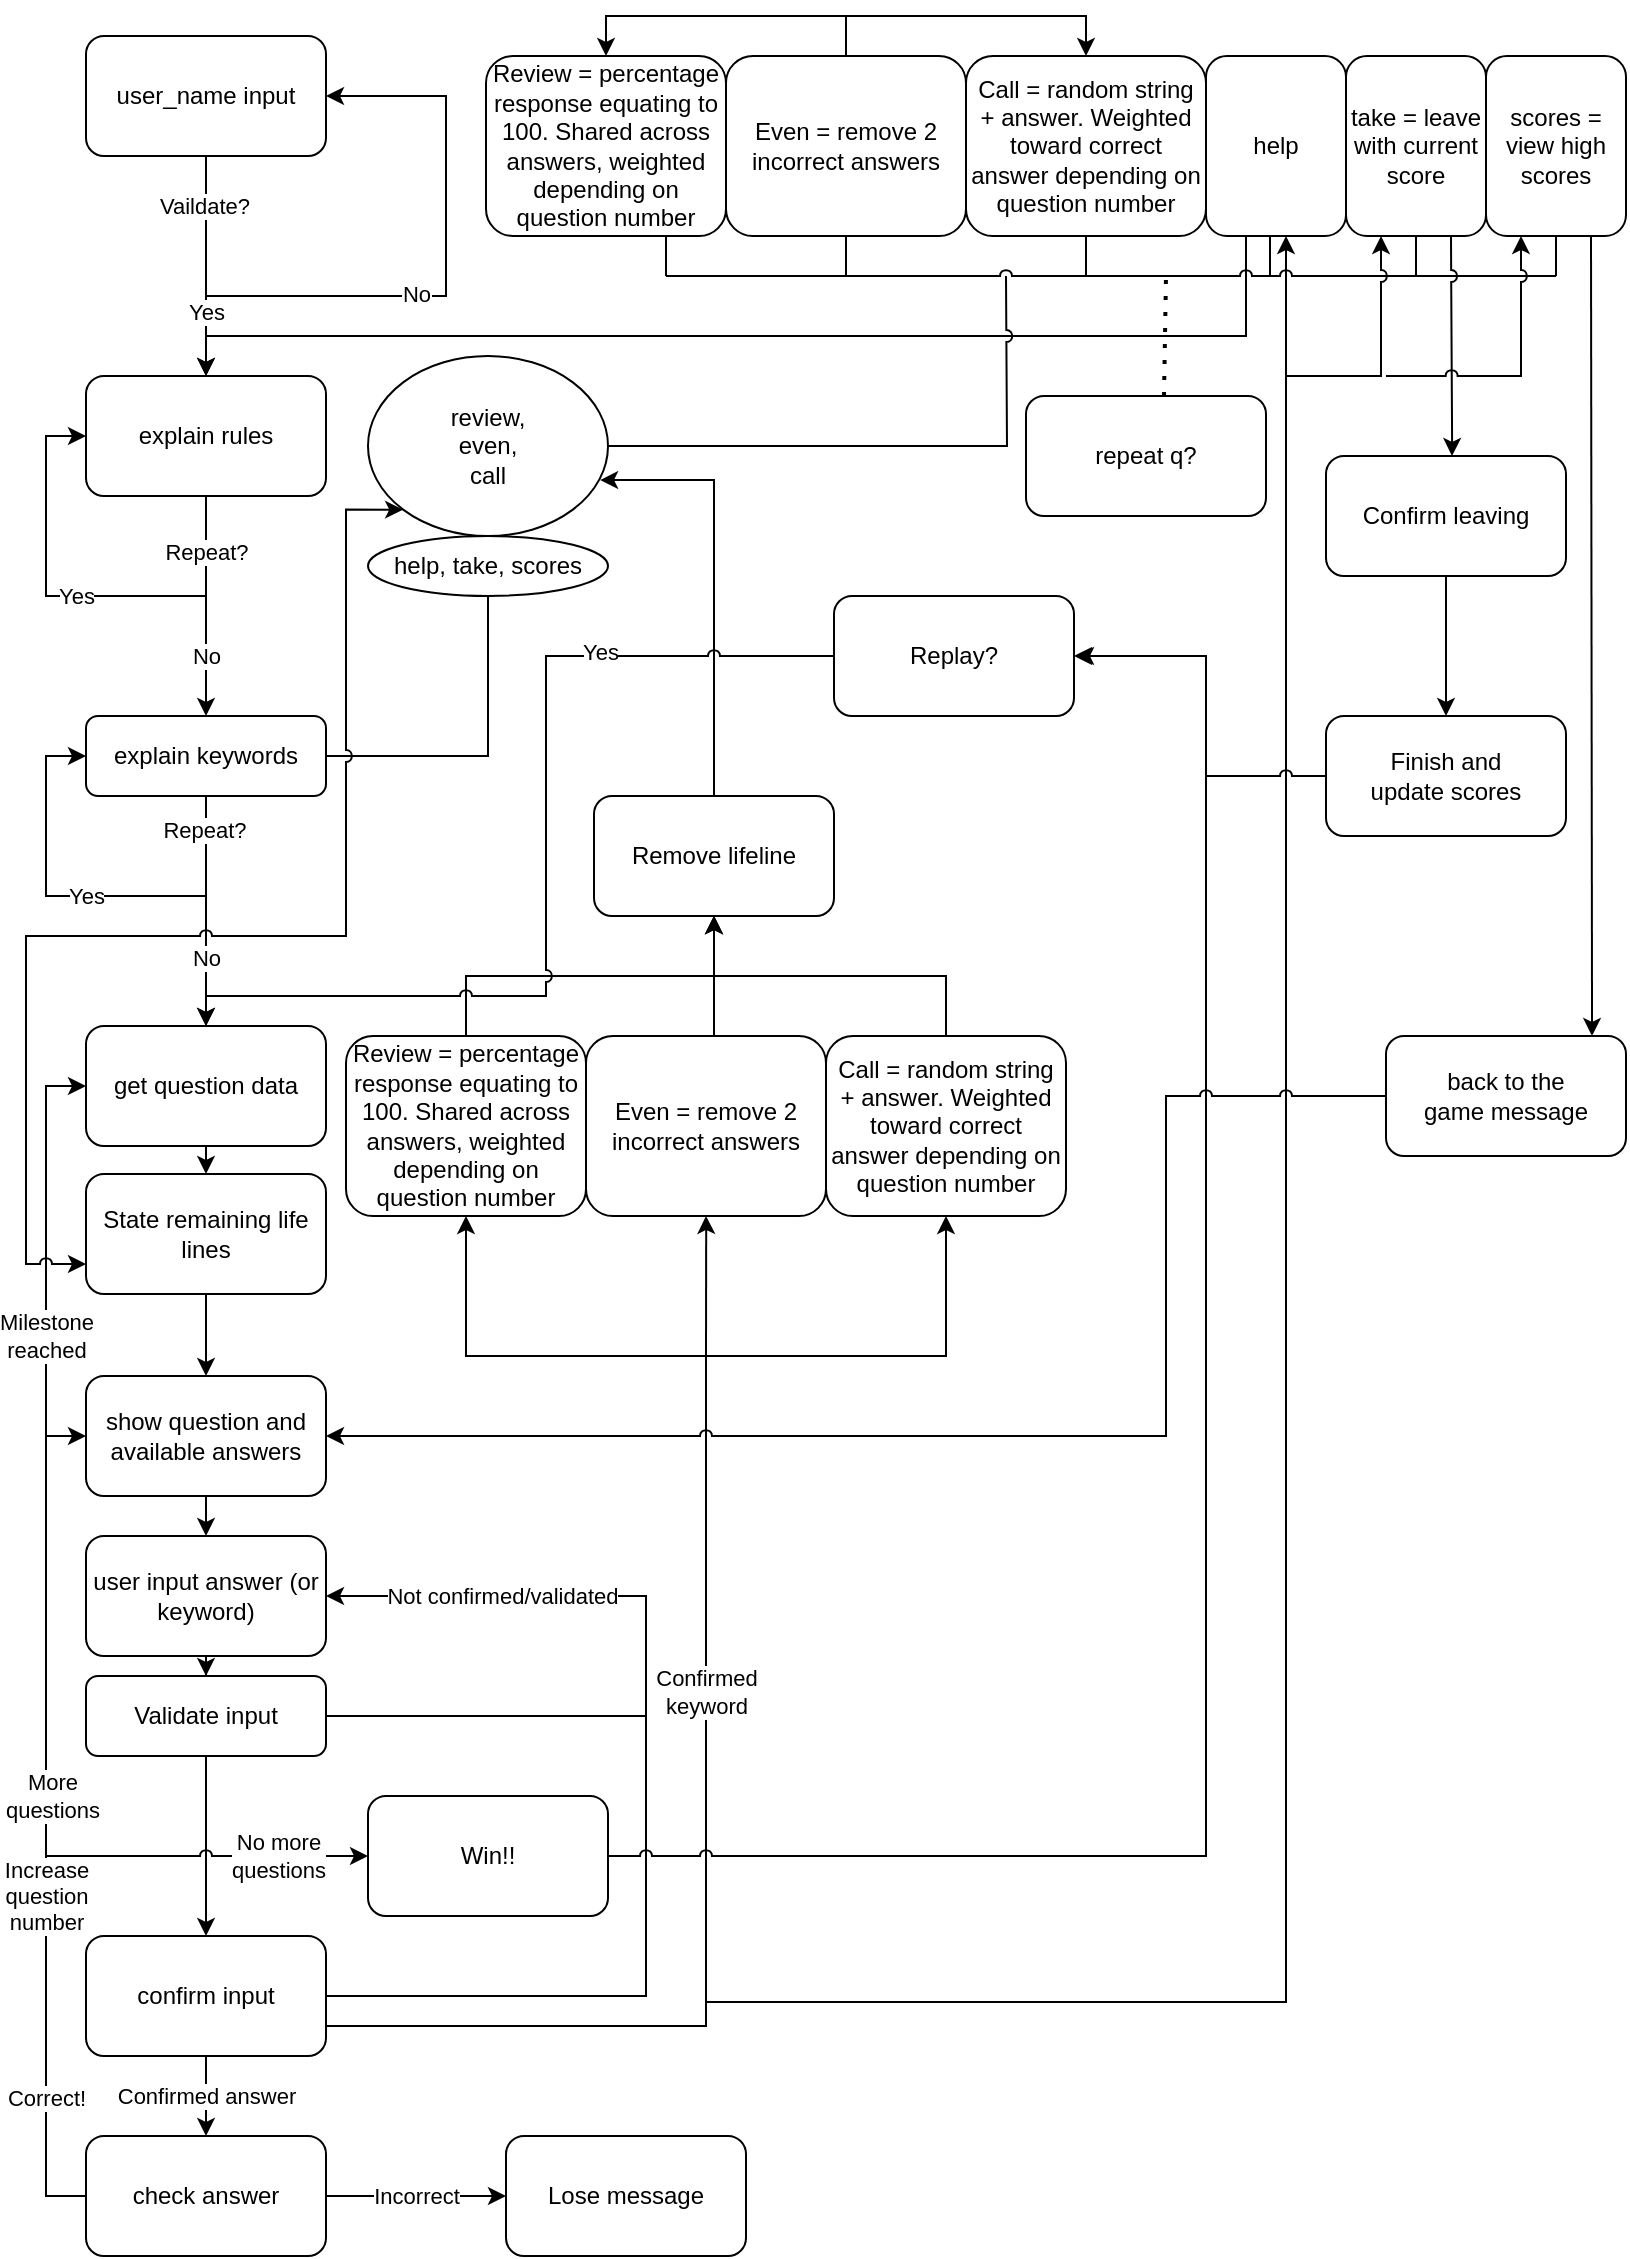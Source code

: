 <mxfile version="15.5.2" type="device"><diagram id="C5RBs43oDa-KdzZeNtuy" name="Page-1"><mxGraphModel dx="1422" dy="756" grid="1" gridSize="10" guides="1" tooltips="1" connect="1" arrows="1" fold="1" page="1" pageScale="1" pageWidth="827" pageHeight="1169" math="0" shadow="0"><root><mxCell id="WIyWlLk6GJQsqaUBKTNV-0"/><mxCell id="WIyWlLk6GJQsqaUBKTNV-1" parent="WIyWlLk6GJQsqaUBKTNV-0"/><mxCell id="Wlcxke8sLL6Rgn9ze0JQ-57" style="edgeStyle=orthogonalEdgeStyle;rounded=0;jumpStyle=arc;orthogonalLoop=1;jettySize=auto;html=1;entryX=0.5;entryY=0;entryDx=0;entryDy=0;startArrow=none;startFill=0;endArrow=classic;endFill=1;" edge="1" parent="WIyWlLk6GJQsqaUBKTNV-1" source="Wlcxke8sLL6Rgn9ze0JQ-54" target="Wlcxke8sLL6Rgn9ze0JQ-44"><mxGeometry relative="1" as="geometry"/></mxCell><mxCell id="Wlcxke8sLL6Rgn9ze0JQ-2" style="edgeStyle=orthogonalEdgeStyle;rounded=0;orthogonalLoop=1;jettySize=auto;html=1;exitX=0.5;exitY=1;exitDx=0;exitDy=0;entryX=0.5;entryY=0;entryDx=0;entryDy=0;" edge="1" parent="WIyWlLk6GJQsqaUBKTNV-1" source="Wlcxke8sLL6Rgn9ze0JQ-0" target="Wlcxke8sLL6Rgn9ze0JQ-1"><mxGeometry relative="1" as="geometry"><Array as="points"><mxPoint x="104" y="130"/><mxPoint x="104" y="130"/></Array></mxGeometry></mxCell><mxCell id="Wlcxke8sLL6Rgn9ze0JQ-9" value="Yes" style="edgeLabel;html=1;align=center;verticalAlign=middle;resizable=0;points=[];" vertex="1" connectable="0" parent="Wlcxke8sLL6Rgn9ze0JQ-2"><mxGeometry x="0.413" relative="1" as="geometry"><mxPoint as="offset"/></mxGeometry></mxCell><mxCell id="Wlcxke8sLL6Rgn9ze0JQ-0" value="user_name input" style="rounded=1;whiteSpace=wrap;html=1;" vertex="1" parent="WIyWlLk6GJQsqaUBKTNV-1"><mxGeometry x="44" y="20" width="120" height="60" as="geometry"/></mxCell><mxCell id="Wlcxke8sLL6Rgn9ze0JQ-12" value="No" style="edgeStyle=orthogonalEdgeStyle;rounded=0;orthogonalLoop=1;jettySize=auto;html=1;exitX=0.5;exitY=1;exitDx=0;exitDy=0;" edge="1" parent="WIyWlLk6GJQsqaUBKTNV-1" source="Wlcxke8sLL6Rgn9ze0JQ-1" target="Wlcxke8sLL6Rgn9ze0JQ-3"><mxGeometry x="0.455" relative="1" as="geometry"><Array as="points"><mxPoint x="104" y="290"/><mxPoint x="104" y="290"/></Array><mxPoint as="offset"/></mxGeometry></mxCell><mxCell id="Wlcxke8sLL6Rgn9ze0JQ-1" value="explain rules" style="rounded=1;whiteSpace=wrap;html=1;" vertex="1" parent="WIyWlLk6GJQsqaUBKTNV-1"><mxGeometry x="44" y="190" width="120" height="60" as="geometry"/></mxCell><mxCell id="Wlcxke8sLL6Rgn9ze0JQ-38" value="No" style="edgeStyle=orthogonalEdgeStyle;rounded=0;jumpStyle=arc;orthogonalLoop=1;jettySize=auto;html=1;exitX=0.5;exitY=1;exitDx=0;exitDy=0;entryX=0.5;entryY=0;entryDx=0;entryDy=0;startArrow=none;startFill=0;endArrow=classic;endFill=1;" edge="1" parent="WIyWlLk6GJQsqaUBKTNV-1" source="Wlcxke8sLL6Rgn9ze0JQ-3" target="Wlcxke8sLL6Rgn9ze0JQ-27"><mxGeometry x="0.4" relative="1" as="geometry"><Array as="points"/><mxPoint as="offset"/></mxGeometry></mxCell><mxCell id="Wlcxke8sLL6Rgn9ze0JQ-3" value="explain keywords" style="rounded=1;whiteSpace=wrap;html=1;" vertex="1" parent="WIyWlLk6GJQsqaUBKTNV-1"><mxGeometry x="44" y="360" width="120" height="40" as="geometry"/></mxCell><mxCell id="Wlcxke8sLL6Rgn9ze0JQ-5" value="review, &lt;br&gt;even, &lt;br&gt;call" style="ellipse;whiteSpace=wrap;html=1;" vertex="1" parent="WIyWlLk6GJQsqaUBKTNV-1"><mxGeometry x="185" y="180" width="120" height="90" as="geometry"/></mxCell><mxCell id="Wlcxke8sLL6Rgn9ze0JQ-7" style="edgeStyle=orthogonalEdgeStyle;rounded=0;orthogonalLoop=1;jettySize=auto;html=1;exitX=0.5;exitY=1;exitDx=0;exitDy=0;entryX=1;entryY=0.5;entryDx=0;entryDy=0;" edge="1" parent="WIyWlLk6GJQsqaUBKTNV-1" source="Wlcxke8sLL6Rgn9ze0JQ-0" target="Wlcxke8sLL6Rgn9ze0JQ-0"><mxGeometry relative="1" as="geometry"><Array as="points"><mxPoint x="104" y="150"/><mxPoint x="224" y="150"/><mxPoint x="224" y="50"/></Array></mxGeometry></mxCell><mxCell id="Wlcxke8sLL6Rgn9ze0JQ-8" value="No" style="edgeLabel;html=1;align=center;verticalAlign=middle;resizable=0;points=[];" vertex="1" connectable="0" parent="Wlcxke8sLL6Rgn9ze0JQ-7"><mxGeometry y="1" relative="1" as="geometry"><mxPoint as="offset"/></mxGeometry></mxCell><mxCell id="Wlcxke8sLL6Rgn9ze0JQ-10" value="Vaildate?" style="edgeLabel;html=1;align=center;verticalAlign=middle;resizable=0;points=[];" vertex="1" connectable="0" parent="Wlcxke8sLL6Rgn9ze0JQ-7"><mxGeometry x="-0.857" y="-1" relative="1" as="geometry"><mxPoint as="offset"/></mxGeometry></mxCell><mxCell id="Wlcxke8sLL6Rgn9ze0JQ-11" value="Yes" style="edgeStyle=orthogonalEdgeStyle;rounded=0;orthogonalLoop=1;jettySize=auto;html=1;exitX=0.5;exitY=1;exitDx=0;exitDy=0;entryX=0;entryY=0.5;entryDx=0;entryDy=0;" edge="1" parent="WIyWlLk6GJQsqaUBKTNV-1" source="Wlcxke8sLL6Rgn9ze0JQ-1" target="Wlcxke8sLL6Rgn9ze0JQ-1"><mxGeometry relative="1" as="geometry"><Array as="points"><mxPoint x="104" y="300"/><mxPoint x="24" y="300"/><mxPoint x="24" y="220"/></Array></mxGeometry></mxCell><mxCell id="Wlcxke8sLL6Rgn9ze0JQ-13" value="Repeat?" style="edgeLabel;html=1;align=center;verticalAlign=middle;resizable=0;points=[];" vertex="1" connectable="0" parent="WIyWlLk6GJQsqaUBKTNV-1"><mxGeometry x="104" y="260" as="geometry"><mxPoint y="18" as="offset"/></mxGeometry></mxCell><mxCell id="Wlcxke8sLL6Rgn9ze0JQ-18" style="edgeStyle=orthogonalEdgeStyle;rounded=0;orthogonalLoop=1;jettySize=auto;html=1;entryX=0.5;entryY=0;entryDx=0;entryDy=0;endArrow=none;endFill=0;startArrow=classic;startFill=1;" edge="1" parent="WIyWlLk6GJQsqaUBKTNV-1" source="Wlcxke8sLL6Rgn9ze0JQ-14" target="Wlcxke8sLL6Rgn9ze0JQ-15"><mxGeometry relative="1" as="geometry"/></mxCell><mxCell id="Wlcxke8sLL6Rgn9ze0JQ-14" value="Review = percentage response equating to 100. Shared across answers, weighted depending on question number" style="rounded=1;whiteSpace=wrap;html=1;" vertex="1" parent="WIyWlLk6GJQsqaUBKTNV-1"><mxGeometry x="244" y="30" width="120" height="90" as="geometry"/></mxCell><mxCell id="Wlcxke8sLL6Rgn9ze0JQ-15" value="Even = remove 2 incorrect answers" style="rounded=1;whiteSpace=wrap;html=1;" vertex="1" parent="WIyWlLk6GJQsqaUBKTNV-1"><mxGeometry x="364" y="30" width="120" height="90" as="geometry"/></mxCell><mxCell id="Wlcxke8sLL6Rgn9ze0JQ-19" style="edgeStyle=orthogonalEdgeStyle;rounded=0;orthogonalLoop=1;jettySize=auto;html=1;entryX=0.5;entryY=0;entryDx=0;entryDy=0;endArrow=none;endFill=0;startArrow=classic;startFill=1;" edge="1" parent="WIyWlLk6GJQsqaUBKTNV-1" source="Wlcxke8sLL6Rgn9ze0JQ-16" target="Wlcxke8sLL6Rgn9ze0JQ-15"><mxGeometry relative="1" as="geometry"/></mxCell><mxCell id="Wlcxke8sLL6Rgn9ze0JQ-16" value="Call = random string + answer. Weighted toward correct answer depending on question number" style="rounded=1;whiteSpace=wrap;html=1;" vertex="1" parent="WIyWlLk6GJQsqaUBKTNV-1"><mxGeometry x="484" y="30" width="120" height="90" as="geometry"/></mxCell><mxCell id="Wlcxke8sLL6Rgn9ze0JQ-20" style="edgeStyle=orthogonalEdgeStyle;rounded=0;orthogonalLoop=1;jettySize=auto;html=1;entryX=0.5;entryY=0;entryDx=0;entryDy=0;startArrow=none;startFill=0;endArrow=classic;endFill=1;jumpStyle=arc;" edge="1" parent="WIyWlLk6GJQsqaUBKTNV-1" source="Wlcxke8sLL6Rgn9ze0JQ-17" target="Wlcxke8sLL6Rgn9ze0JQ-1"><mxGeometry relative="1" as="geometry"><Array as="points"><mxPoint x="624" y="170"/><mxPoint x="104" y="170"/></Array></mxGeometry></mxCell><mxCell id="Wlcxke8sLL6Rgn9ze0JQ-87" style="edgeStyle=orthogonalEdgeStyle;rounded=0;jumpStyle=arc;orthogonalLoop=1;jettySize=auto;html=1;startArrow=none;startFill=0;endArrow=classic;endFill=1;" edge="1" parent="WIyWlLk6GJQsqaUBKTNV-1" target="Wlcxke8sLL6Rgn9ze0JQ-17"><mxGeometry relative="1" as="geometry"><mxPoint x="354" y="1003" as="sourcePoint"/><Array as="points"><mxPoint x="644" y="1003"/></Array></mxGeometry></mxCell><mxCell id="Wlcxke8sLL6Rgn9ze0JQ-17" value="help" style="rounded=1;whiteSpace=wrap;html=1;" vertex="1" parent="WIyWlLk6GJQsqaUBKTNV-1"><mxGeometry x="604" y="30" width="70" height="90" as="geometry"/></mxCell><mxCell id="Wlcxke8sLL6Rgn9ze0JQ-21" style="edgeStyle=orthogonalEdgeStyle;rounded=0;orthogonalLoop=1;jettySize=auto;html=1;startArrow=none;startFill=0;endArrow=none;endFill=0;elbow=vertical;jumpStyle=arc;" edge="1" parent="WIyWlLk6GJQsqaUBKTNV-1" source="Wlcxke8sLL6Rgn9ze0JQ-5"><mxGeometry relative="1" as="geometry"><mxPoint x="504" y="140" as="targetPoint"/></mxGeometry></mxCell><mxCell id="Wlcxke8sLL6Rgn9ze0JQ-22" value="" style="endArrow=none;html=1;rounded=0;elbow=vertical;jumpStyle=arc;" edge="1" parent="WIyWlLk6GJQsqaUBKTNV-1"><mxGeometry width="50" height="50" relative="1" as="geometry"><mxPoint x="779" y="140" as="sourcePoint"/><mxPoint x="334" y="140" as="targetPoint"/><Array as="points"><mxPoint x="384" y="140"/><mxPoint x="334" y="140"/></Array></mxGeometry></mxCell><mxCell id="Wlcxke8sLL6Rgn9ze0JQ-23" value="" style="endArrow=none;html=1;rounded=0;elbow=vertical;jumpStyle=arc;entryX=0.75;entryY=1;entryDx=0;entryDy=0;" edge="1" parent="WIyWlLk6GJQsqaUBKTNV-1" target="Wlcxke8sLL6Rgn9ze0JQ-14"><mxGeometry width="50" height="50" relative="1" as="geometry"><mxPoint x="334" y="140" as="sourcePoint"/><mxPoint x="424" y="190" as="targetPoint"/><Array as="points"><mxPoint x="334" y="140"/></Array></mxGeometry></mxCell><mxCell id="Wlcxke8sLL6Rgn9ze0JQ-24" value="" style="endArrow=none;html=1;rounded=0;elbow=vertical;jumpStyle=arc;entryX=0.5;entryY=1;entryDx=0;entryDy=0;" edge="1" parent="WIyWlLk6GJQsqaUBKTNV-1" target="Wlcxke8sLL6Rgn9ze0JQ-15"><mxGeometry width="50" height="50" relative="1" as="geometry"><mxPoint x="424" y="140" as="sourcePoint"/><mxPoint x="344" y="130" as="targetPoint"/><Array as="points"><mxPoint x="424" y="140"/></Array></mxGeometry></mxCell><mxCell id="Wlcxke8sLL6Rgn9ze0JQ-25" value="" style="endArrow=none;html=1;rounded=0;elbow=vertical;jumpStyle=arc;entryX=0.5;entryY=1;entryDx=0;entryDy=0;" edge="1" parent="WIyWlLk6GJQsqaUBKTNV-1" target="Wlcxke8sLL6Rgn9ze0JQ-16"><mxGeometry width="50" height="50" relative="1" as="geometry"><mxPoint x="544" y="140" as="sourcePoint"/><mxPoint x="574" y="120" as="targetPoint"/></mxGeometry></mxCell><mxCell id="Wlcxke8sLL6Rgn9ze0JQ-83" style="edgeStyle=orthogonalEdgeStyle;rounded=0;jumpStyle=arc;orthogonalLoop=1;jettySize=auto;html=1;exitX=0.5;exitY=1;exitDx=0;exitDy=0;entryX=0.5;entryY=0;entryDx=0;entryDy=0;startArrow=none;startFill=0;endArrow=classic;endFill=1;" edge="1" parent="WIyWlLk6GJQsqaUBKTNV-1" source="Wlcxke8sLL6Rgn9ze0JQ-27" target="Wlcxke8sLL6Rgn9ze0JQ-67"><mxGeometry relative="1" as="geometry"/></mxCell><mxCell id="Wlcxke8sLL6Rgn9ze0JQ-27" value="get question data" style="rounded=1;whiteSpace=wrap;html=1;" vertex="1" parent="WIyWlLk6GJQsqaUBKTNV-1"><mxGeometry x="44" y="515" width="120" height="60" as="geometry"/></mxCell><mxCell id="Wlcxke8sLL6Rgn9ze0JQ-28" value="help, take, scores" style="ellipse;whiteSpace=wrap;html=1;" vertex="1" parent="WIyWlLk6GJQsqaUBKTNV-1"><mxGeometry x="185" y="270" width="120" height="30" as="geometry"/></mxCell><mxCell id="Wlcxke8sLL6Rgn9ze0JQ-29" value="" style="edgeStyle=orthogonalEdgeStyle;rounded=0;orthogonalLoop=1;jettySize=auto;html=1;exitX=1;exitY=0.5;exitDx=0;exitDy=0;entryX=0.5;entryY=1;entryDx=0;entryDy=0;endArrow=none;endFill=0;" edge="1" parent="WIyWlLk6GJQsqaUBKTNV-1" source="Wlcxke8sLL6Rgn9ze0JQ-3" target="Wlcxke8sLL6Rgn9ze0JQ-28"><mxGeometry relative="1" as="geometry"><mxPoint x="164" y="480" as="sourcePoint"/><mxPoint x="245" y="270" as="targetPoint"/></mxGeometry></mxCell><mxCell id="Wlcxke8sLL6Rgn9ze0JQ-31" value="show question and available answers" style="rounded=1;whiteSpace=wrap;html=1;" vertex="1" parent="WIyWlLk6GJQsqaUBKTNV-1"><mxGeometry x="44" y="690" width="120" height="60" as="geometry"/></mxCell><mxCell id="Wlcxke8sLL6Rgn9ze0JQ-35" value="Yes" style="edgeStyle=orthogonalEdgeStyle;rounded=0;jumpStyle=arc;orthogonalLoop=1;jettySize=auto;html=1;exitX=0.5;exitY=1;exitDx=0;exitDy=0;entryX=0;entryY=0.5;entryDx=0;entryDy=0;startArrow=none;startFill=0;endArrow=classic;endFill=1;" edge="1" parent="WIyWlLk6GJQsqaUBKTNV-1" source="Wlcxke8sLL6Rgn9ze0JQ-3" target="Wlcxke8sLL6Rgn9ze0JQ-3"><mxGeometry relative="1" as="geometry"><Array as="points"><mxPoint x="104" y="450"/><mxPoint x="24" y="450"/><mxPoint x="24" y="380"/></Array></mxGeometry></mxCell><mxCell id="Wlcxke8sLL6Rgn9ze0JQ-36" value="Repeat?" style="edgeLabel;html=1;align=center;verticalAlign=middle;resizable=0;points=[];" vertex="1" connectable="0" parent="Wlcxke8sLL6Rgn9ze0JQ-35"><mxGeometry x="-0.848" y="-1" relative="1" as="geometry"><mxPoint as="offset"/></mxGeometry></mxCell><mxCell id="Wlcxke8sLL6Rgn9ze0JQ-88" style="edgeStyle=orthogonalEdgeStyle;rounded=0;jumpStyle=arc;orthogonalLoop=1;jettySize=auto;html=1;exitX=0.25;exitY=1;exitDx=0;exitDy=0;startArrow=none;startFill=0;endArrow=classic;endFill=1;entryX=0.25;entryY=1;entryDx=0;entryDy=0;" edge="1" parent="WIyWlLk6GJQsqaUBKTNV-1" target="Wlcxke8sLL6Rgn9ze0JQ-39"><mxGeometry relative="1" as="geometry"><mxPoint x="644" y="190" as="sourcePoint"/><Array as="points"><mxPoint x="692" y="190"/></Array></mxGeometry></mxCell><mxCell id="Wlcxke8sLL6Rgn9ze0JQ-90" style="edgeStyle=orthogonalEdgeStyle;rounded=0;jumpStyle=arc;orthogonalLoop=1;jettySize=auto;html=1;exitX=0.75;exitY=1;exitDx=0;exitDy=0;startArrow=none;startFill=0;endArrow=classic;endFill=1;" edge="1" parent="WIyWlLk6GJQsqaUBKTNV-1" source="Wlcxke8sLL6Rgn9ze0JQ-39"><mxGeometry relative="1" as="geometry"><mxPoint x="727" y="230" as="targetPoint"/></mxGeometry></mxCell><mxCell id="Wlcxke8sLL6Rgn9ze0JQ-39" value="take = leave with current score" style="rounded=1;whiteSpace=wrap;html=1;" vertex="1" parent="WIyWlLk6GJQsqaUBKTNV-1"><mxGeometry x="674" y="30" width="70" height="90" as="geometry"/></mxCell><mxCell id="Wlcxke8sLL6Rgn9ze0JQ-89" style="edgeStyle=orthogonalEdgeStyle;rounded=0;jumpStyle=arc;orthogonalLoop=1;jettySize=auto;html=1;exitX=0.25;exitY=1;exitDx=0;exitDy=0;startArrow=none;startFill=0;endArrow=classic;endFill=1;entryX=0.25;entryY=1;entryDx=0;entryDy=0;" edge="1" parent="WIyWlLk6GJQsqaUBKTNV-1" target="Wlcxke8sLL6Rgn9ze0JQ-40"><mxGeometry relative="1" as="geometry"><mxPoint x="694" y="190" as="sourcePoint"/><Array as="points"><mxPoint x="762" y="190"/></Array></mxGeometry></mxCell><mxCell id="Wlcxke8sLL6Rgn9ze0JQ-91" style="edgeStyle=orthogonalEdgeStyle;rounded=0;jumpStyle=arc;orthogonalLoop=1;jettySize=auto;html=1;exitX=0.75;exitY=1;exitDx=0;exitDy=0;startArrow=none;startFill=0;endArrow=classic;endFill=1;" edge="1" parent="WIyWlLk6GJQsqaUBKTNV-1" source="Wlcxke8sLL6Rgn9ze0JQ-40"><mxGeometry relative="1" as="geometry"><mxPoint x="797" y="520" as="targetPoint"/></mxGeometry></mxCell><mxCell id="Wlcxke8sLL6Rgn9ze0JQ-40" value="scores = view high scores" style="rounded=1;whiteSpace=wrap;html=1;" vertex="1" parent="WIyWlLk6GJQsqaUBKTNV-1"><mxGeometry x="744" y="30" width="70" height="90" as="geometry"/></mxCell><mxCell id="Wlcxke8sLL6Rgn9ze0JQ-41" value="" style="endArrow=none;html=1;rounded=0;elbow=vertical;jumpStyle=arc;exitX=0.5;exitY=1;exitDx=0;exitDy=0;" edge="1" parent="WIyWlLk6GJQsqaUBKTNV-1" source="Wlcxke8sLL6Rgn9ze0JQ-40"><mxGeometry width="50" height="50" relative="1" as="geometry"><mxPoint x="724" y="190" as="sourcePoint"/><mxPoint x="779" y="140" as="targetPoint"/></mxGeometry></mxCell><mxCell id="Wlcxke8sLL6Rgn9ze0JQ-42" value="" style="endArrow=none;html=1;rounded=0;elbow=vertical;jumpStyle=arc;exitX=0.5;exitY=1;exitDx=0;exitDy=0;" edge="1" parent="WIyWlLk6GJQsqaUBKTNV-1"><mxGeometry width="50" height="50" relative="1" as="geometry"><mxPoint x="709" y="120" as="sourcePoint"/><mxPoint x="709" y="140" as="targetPoint"/></mxGeometry></mxCell><mxCell id="Wlcxke8sLL6Rgn9ze0JQ-56" style="edgeStyle=orthogonalEdgeStyle;rounded=0;jumpStyle=arc;orthogonalLoop=1;jettySize=auto;html=1;entryX=0.5;entryY=0;entryDx=0;entryDy=0;startArrow=none;startFill=0;endArrow=classic;endFill=1;" edge="1" parent="WIyWlLk6GJQsqaUBKTNV-1" source="Wlcxke8sLL6Rgn9ze0JQ-43" target="Wlcxke8sLL6Rgn9ze0JQ-54"><mxGeometry relative="1" as="geometry"/></mxCell><mxCell id="Wlcxke8sLL6Rgn9ze0JQ-43" value="user input answer (or keyword)" style="rounded=1;whiteSpace=wrap;html=1;" vertex="1" parent="WIyWlLk6GJQsqaUBKTNV-1"><mxGeometry x="44" y="770" width="120" height="60" as="geometry"/></mxCell><mxCell id="Wlcxke8sLL6Rgn9ze0JQ-52" value="Confirmed answer" style="edgeStyle=orthogonalEdgeStyle;rounded=0;jumpStyle=arc;orthogonalLoop=1;jettySize=auto;html=1;entryX=0.5;entryY=0;entryDx=0;entryDy=0;startArrow=none;startFill=0;endArrow=classic;endFill=1;" edge="1" parent="WIyWlLk6GJQsqaUBKTNV-1" source="Wlcxke8sLL6Rgn9ze0JQ-44" target="Wlcxke8sLL6Rgn9ze0JQ-46"><mxGeometry relative="1" as="geometry"/></mxCell><mxCell id="Wlcxke8sLL6Rgn9ze0JQ-63" style="edgeStyle=orthogonalEdgeStyle;rounded=0;jumpStyle=arc;orthogonalLoop=1;jettySize=auto;html=1;exitX=1;exitY=0.5;exitDx=0;exitDy=0;entryX=1;entryY=0.5;entryDx=0;entryDy=0;startArrow=none;startFill=0;endArrow=classic;endFill=1;" edge="1" parent="WIyWlLk6GJQsqaUBKTNV-1" source="Wlcxke8sLL6Rgn9ze0JQ-44" target="Wlcxke8sLL6Rgn9ze0JQ-43"><mxGeometry relative="1" as="geometry"><Array as="points"><mxPoint x="324" y="1000"/><mxPoint x="324" y="800"/></Array></mxGeometry></mxCell><mxCell id="Wlcxke8sLL6Rgn9ze0JQ-64" value="Not confirmed/validated" style="edgeLabel;html=1;align=center;verticalAlign=middle;resizable=0;points=[];" vertex="1" connectable="0" parent="Wlcxke8sLL6Rgn9ze0JQ-63"><mxGeometry x="0.531" y="-4" relative="1" as="geometry"><mxPoint x="-34" y="4" as="offset"/></mxGeometry></mxCell><mxCell id="Wlcxke8sLL6Rgn9ze0JQ-66" value="Confirmed&lt;br&gt;keyword" style="edgeStyle=orthogonalEdgeStyle;rounded=0;jumpStyle=arc;orthogonalLoop=1;jettySize=auto;html=1;exitX=1;exitY=0.75;exitDx=0;exitDy=0;startArrow=none;startFill=0;endArrow=classic;endFill=1;entryX=0.5;entryY=1;entryDx=0;entryDy=0;" edge="1" parent="WIyWlLk6GJQsqaUBKTNV-1" source="Wlcxke8sLL6Rgn9ze0JQ-44" target="Wlcxke8sLL6Rgn9ze0JQ-73"><mxGeometry relative="1" as="geometry"><mxPoint x="354" y="690" as="targetPoint"/><Array as="points"><mxPoint x="354" y="1015"/><mxPoint x="354" y="680"/><mxPoint x="234" y="680"/></Array></mxGeometry></mxCell><mxCell id="Wlcxke8sLL6Rgn9ze0JQ-44" value="confirm input" style="rounded=1;whiteSpace=wrap;html=1;" vertex="1" parent="WIyWlLk6GJQsqaUBKTNV-1"><mxGeometry x="44" y="970" width="120" height="60" as="geometry"/></mxCell><mxCell id="Wlcxke8sLL6Rgn9ze0JQ-51" value="Incorrect" style="edgeStyle=orthogonalEdgeStyle;rounded=0;jumpStyle=arc;orthogonalLoop=1;jettySize=auto;html=1;entryX=0;entryY=0.5;entryDx=0;entryDy=0;startArrow=none;startFill=0;endArrow=classic;endFill=1;" edge="1" parent="WIyWlLk6GJQsqaUBKTNV-1" source="Wlcxke8sLL6Rgn9ze0JQ-46" target="Wlcxke8sLL6Rgn9ze0JQ-50"><mxGeometry relative="1" as="geometry"/></mxCell><mxCell id="Wlcxke8sLL6Rgn9ze0JQ-61" style="edgeStyle=orthogonalEdgeStyle;rounded=0;jumpStyle=arc;orthogonalLoop=1;jettySize=auto;html=1;entryX=0;entryY=0.5;entryDx=0;entryDy=0;startArrow=none;startFill=0;endArrow=classic;endFill=1;exitX=0;exitY=0.5;exitDx=0;exitDy=0;" edge="1" parent="WIyWlLk6GJQsqaUBKTNV-1" source="Wlcxke8sLL6Rgn9ze0JQ-46" target="Wlcxke8sLL6Rgn9ze0JQ-60"><mxGeometry relative="1" as="geometry"><mxPoint x="44" y="1120" as="sourcePoint"/><Array as="points"><mxPoint x="24" y="1100"/><mxPoint x="24" y="930"/></Array></mxGeometry></mxCell><mxCell id="Wlcxke8sLL6Rgn9ze0JQ-62" value="No more&lt;br&gt;questions" style="edgeLabel;html=1;align=center;verticalAlign=middle;resizable=0;points=[];" vertex="1" connectable="0" parent="Wlcxke8sLL6Rgn9ze0JQ-61"><mxGeometry x="0.689" y="1" relative="1" as="geometry"><mxPoint x="9" y="1" as="offset"/></mxGeometry></mxCell><mxCell id="Wlcxke8sLL6Rgn9ze0JQ-46" value="check answer" style="rounded=1;whiteSpace=wrap;html=1;" vertex="1" parent="WIyWlLk6GJQsqaUBKTNV-1"><mxGeometry x="44" y="1070" width="120" height="60" as="geometry"/></mxCell><mxCell id="Wlcxke8sLL6Rgn9ze0JQ-47" value="" style="endArrow=classic;html=1;rounded=0;elbow=vertical;jumpStyle=arc;exitX=0.5;exitY=0;exitDx=0;exitDy=0;endFill=1;entryX=0.5;entryY=0;entryDx=0;entryDy=0;" edge="1" parent="WIyWlLk6GJQsqaUBKTNV-1" target="Wlcxke8sLL6Rgn9ze0JQ-43"><mxGeometry width="50" height="50" relative="1" as="geometry"><mxPoint x="104" y="750" as="sourcePoint"/><mxPoint x="54" y="800" as="targetPoint"/></mxGeometry></mxCell><mxCell id="Wlcxke8sLL6Rgn9ze0JQ-50" value="Lose message" style="rounded=1;whiteSpace=wrap;html=1;" vertex="1" parent="WIyWlLk6GJQsqaUBKTNV-1"><mxGeometry x="254" y="1070" width="120" height="60" as="geometry"/></mxCell><mxCell id="Wlcxke8sLL6Rgn9ze0JQ-65" style="edgeStyle=orthogonalEdgeStyle;rounded=0;jumpStyle=arc;orthogonalLoop=1;jettySize=auto;html=1;startArrow=none;startFill=0;endArrow=none;endFill=0;" edge="1" parent="WIyWlLk6GJQsqaUBKTNV-1" source="Wlcxke8sLL6Rgn9ze0JQ-54"><mxGeometry relative="1" as="geometry"><mxPoint x="324" y="860" as="targetPoint"/></mxGeometry></mxCell><mxCell id="Wlcxke8sLL6Rgn9ze0JQ-54" value="Validate input" style="rounded=1;whiteSpace=wrap;html=1;" vertex="1" parent="WIyWlLk6GJQsqaUBKTNV-1"><mxGeometry x="44" y="840" width="120" height="40" as="geometry"/></mxCell><mxCell id="Wlcxke8sLL6Rgn9ze0JQ-103" style="edgeStyle=orthogonalEdgeStyle;rounded=0;jumpStyle=arc;orthogonalLoop=1;jettySize=auto;html=1;entryX=1;entryY=0.5;entryDx=0;entryDy=0;startArrow=none;startFill=0;endArrow=classic;endFill=1;" edge="1" parent="WIyWlLk6GJQsqaUBKTNV-1" source="Wlcxke8sLL6Rgn9ze0JQ-60" target="Wlcxke8sLL6Rgn9ze0JQ-96"><mxGeometry relative="1" as="geometry"><Array as="points"><mxPoint x="604" y="930"/><mxPoint x="604" y="330"/></Array></mxGeometry></mxCell><mxCell id="Wlcxke8sLL6Rgn9ze0JQ-60" value="Win!!" style="rounded=1;whiteSpace=wrap;html=1;" vertex="1" parent="WIyWlLk6GJQsqaUBKTNV-1"><mxGeometry x="185" y="900" width="120" height="60" as="geometry"/></mxCell><mxCell id="Wlcxke8sLL6Rgn9ze0JQ-48" style="edgeStyle=orthogonalEdgeStyle;rounded=0;jumpStyle=arc;orthogonalLoop=1;jettySize=auto;html=1;exitX=0;exitY=0.5;exitDx=0;exitDy=0;entryX=0;entryY=0.5;entryDx=0;entryDy=0;startArrow=none;startFill=0;endArrow=classic;endFill=1;" edge="1" parent="WIyWlLk6GJQsqaUBKTNV-1" source="Wlcxke8sLL6Rgn9ze0JQ-46" target="Wlcxke8sLL6Rgn9ze0JQ-27"><mxGeometry relative="1" as="geometry"><Array as="points"><mxPoint x="24" y="1100"/><mxPoint x="24" y="545"/></Array></mxGeometry></mxCell><mxCell id="Wlcxke8sLL6Rgn9ze0JQ-49" value="Correct!" style="edgeLabel;html=1;align=center;verticalAlign=middle;resizable=0;points=[];" vertex="1" connectable="0" parent="Wlcxke8sLL6Rgn9ze0JQ-48"><mxGeometry x="0.091" y="-2" relative="1" as="geometry"><mxPoint x="-2" y="255" as="offset"/></mxGeometry></mxCell><mxCell id="Wlcxke8sLL6Rgn9ze0JQ-59" value="More&lt;br&gt;questions" style="edgeLabel;html=1;align=center;verticalAlign=middle;resizable=0;points=[];" vertex="1" connectable="0" parent="Wlcxke8sLL6Rgn9ze0JQ-48"><mxGeometry x="0.697" y="-3" relative="1" as="geometry"><mxPoint y="285" as="offset"/></mxGeometry></mxCell><mxCell id="Wlcxke8sLL6Rgn9ze0JQ-70" value="Milestone&lt;br&gt;reached" style="edgeLabel;html=1;align=center;verticalAlign=middle;resizable=0;points=[];" vertex="1" connectable="0" parent="Wlcxke8sLL6Rgn9ze0JQ-48"><mxGeometry x="0.742" y="-3" relative="1" as="geometry"><mxPoint x="-3" y="68" as="offset"/></mxGeometry></mxCell><mxCell id="Wlcxke8sLL6Rgn9ze0JQ-107" value="Increase&lt;br&gt;question&lt;br&gt;number" style="edgeLabel;html=1;align=center;verticalAlign=middle;resizable=0;points=[];" vertex="1" connectable="0" parent="Wlcxke8sLL6Rgn9ze0JQ-48"><mxGeometry x="-0.442" y="-3" relative="1" as="geometry"><mxPoint x="-3" y="-4" as="offset"/></mxGeometry></mxCell><mxCell id="Wlcxke8sLL6Rgn9ze0JQ-68" style="edgeStyle=orthogonalEdgeStyle;rounded=0;jumpStyle=arc;orthogonalLoop=1;jettySize=auto;html=1;entryX=0.5;entryY=0;entryDx=0;entryDy=0;startArrow=none;startFill=0;endArrow=classic;endFill=1;" edge="1" parent="WIyWlLk6GJQsqaUBKTNV-1" source="Wlcxke8sLL6Rgn9ze0JQ-67" target="Wlcxke8sLL6Rgn9ze0JQ-31"><mxGeometry relative="1" as="geometry"/></mxCell><mxCell id="Wlcxke8sLL6Rgn9ze0JQ-67" value="State remaining life lines" style="rounded=1;whiteSpace=wrap;html=1;" vertex="1" parent="WIyWlLk6GJQsqaUBKTNV-1"><mxGeometry x="44" y="589" width="120" height="60" as="geometry"/></mxCell><mxCell id="Wlcxke8sLL6Rgn9ze0JQ-69" value="" style="endArrow=classic;html=1;rounded=0;elbow=vertical;jumpStyle=arc;" edge="1" parent="WIyWlLk6GJQsqaUBKTNV-1"><mxGeometry width="50" height="50" relative="1" as="geometry"><mxPoint x="24" y="720" as="sourcePoint"/><mxPoint x="44" y="720" as="targetPoint"/></mxGeometry></mxCell><mxCell id="Wlcxke8sLL6Rgn9ze0JQ-79" style="edgeStyle=orthogonalEdgeStyle;rounded=0;jumpStyle=arc;orthogonalLoop=1;jettySize=auto;html=1;exitX=0.5;exitY=0;exitDx=0;exitDy=0;entryX=0.5;entryY=1;entryDx=0;entryDy=0;startArrow=none;startFill=0;endArrow=classic;endFill=1;" edge="1" parent="WIyWlLk6GJQsqaUBKTNV-1" source="Wlcxke8sLL6Rgn9ze0JQ-73" target="Wlcxke8sLL6Rgn9ze0JQ-78"><mxGeometry relative="1" as="geometry"/></mxCell><mxCell id="Wlcxke8sLL6Rgn9ze0JQ-73" value="Review = percentage response equating to 100. Shared across answers, weighted depending on question number" style="rounded=1;whiteSpace=wrap;html=1;" vertex="1" parent="WIyWlLk6GJQsqaUBKTNV-1"><mxGeometry x="174" y="520" width="120" height="90" as="geometry"/></mxCell><mxCell id="Wlcxke8sLL6Rgn9ze0JQ-76" style="edgeStyle=orthogonalEdgeStyle;rounded=0;jumpStyle=arc;orthogonalLoop=1;jettySize=auto;html=1;exitX=0.5;exitY=1;exitDx=0;exitDy=0;startArrow=none;startFill=0;endArrow=classic;endFill=1;entryX=0.5;entryY=1;entryDx=0;entryDy=0;" edge="1" parent="WIyWlLk6GJQsqaUBKTNV-1" target="Wlcxke8sLL6Rgn9ze0JQ-74"><mxGeometry relative="1" as="geometry"><mxPoint x="354" y="680" as="sourcePoint"/></mxGeometry></mxCell><mxCell id="Wlcxke8sLL6Rgn9ze0JQ-80" style="edgeStyle=orthogonalEdgeStyle;rounded=0;jumpStyle=arc;orthogonalLoop=1;jettySize=auto;html=1;exitX=0.5;exitY=0;exitDx=0;exitDy=0;startArrow=none;startFill=0;endArrow=classic;endFill=1;entryX=0.5;entryY=1;entryDx=0;entryDy=0;" edge="1" parent="WIyWlLk6GJQsqaUBKTNV-1" source="Wlcxke8sLL6Rgn9ze0JQ-74" target="Wlcxke8sLL6Rgn9ze0JQ-78"><mxGeometry relative="1" as="geometry"><mxPoint x="354" y="470" as="targetPoint"/><Array as="points"><mxPoint x="358" y="520"/></Array></mxGeometry></mxCell><mxCell id="Wlcxke8sLL6Rgn9ze0JQ-74" value="Even = remove 2 incorrect answers" style="rounded=1;whiteSpace=wrap;html=1;" vertex="1" parent="WIyWlLk6GJQsqaUBKTNV-1"><mxGeometry x="294" y="520" width="120" height="90" as="geometry"/></mxCell><mxCell id="Wlcxke8sLL6Rgn9ze0JQ-77" style="edgeStyle=orthogonalEdgeStyle;rounded=0;jumpStyle=arc;orthogonalLoop=1;jettySize=auto;html=1;exitX=0.5;exitY=1;exitDx=0;exitDy=0;startArrow=none;startFill=0;endArrow=classic;endFill=1;entryX=0.5;entryY=1;entryDx=0;entryDy=0;" edge="1" parent="WIyWlLk6GJQsqaUBKTNV-1" target="Wlcxke8sLL6Rgn9ze0JQ-75"><mxGeometry relative="1" as="geometry"><mxPoint x="354" y="680" as="sourcePoint"/><Array as="points"><mxPoint x="474" y="680"/></Array></mxGeometry></mxCell><mxCell id="Wlcxke8sLL6Rgn9ze0JQ-81" style="edgeStyle=orthogonalEdgeStyle;rounded=0;jumpStyle=arc;orthogonalLoop=1;jettySize=auto;html=1;exitX=0.5;exitY=0;exitDx=0;exitDy=0;startArrow=none;startFill=0;endArrow=classic;endFill=1;entryX=0.5;entryY=1;entryDx=0;entryDy=0;" edge="1" parent="WIyWlLk6GJQsqaUBKTNV-1" source="Wlcxke8sLL6Rgn9ze0JQ-75" target="Wlcxke8sLL6Rgn9ze0JQ-78"><mxGeometry relative="1" as="geometry"><mxPoint x="354" y="470" as="targetPoint"/></mxGeometry></mxCell><mxCell id="Wlcxke8sLL6Rgn9ze0JQ-75" value="Call = random string + answer. Weighted toward correct answer depending on question number" style="rounded=1;whiteSpace=wrap;html=1;" vertex="1" parent="WIyWlLk6GJQsqaUBKTNV-1"><mxGeometry x="414" y="520" width="120" height="90" as="geometry"/></mxCell><mxCell id="Wlcxke8sLL6Rgn9ze0JQ-84" style="edgeStyle=orthogonalEdgeStyle;rounded=0;jumpStyle=arc;orthogonalLoop=1;jettySize=auto;html=1;exitX=0.5;exitY=0;exitDx=0;exitDy=0;entryX=0.967;entryY=0.689;entryDx=0;entryDy=0;entryPerimeter=0;startArrow=none;startFill=0;endArrow=classic;endFill=1;" edge="1" parent="WIyWlLk6GJQsqaUBKTNV-1" source="Wlcxke8sLL6Rgn9ze0JQ-78" target="Wlcxke8sLL6Rgn9ze0JQ-5"><mxGeometry relative="1" as="geometry"><Array as="points"><mxPoint x="358" y="242"/></Array></mxGeometry></mxCell><mxCell id="Wlcxke8sLL6Rgn9ze0JQ-78" value="Remove lifeline" style="rounded=1;whiteSpace=wrap;html=1;" vertex="1" parent="WIyWlLk6GJQsqaUBKTNV-1"><mxGeometry x="298" y="400" width="120" height="60" as="geometry"/></mxCell><mxCell id="Wlcxke8sLL6Rgn9ze0JQ-30" style="edgeStyle=orthogonalEdgeStyle;rounded=0;jumpStyle=arc;orthogonalLoop=1;jettySize=auto;html=1;entryX=0;entryY=1;entryDx=0;entryDy=0;startArrow=classic;startFill=1;endArrow=classic;endFill=1;" edge="1" parent="WIyWlLk6GJQsqaUBKTNV-1" target="Wlcxke8sLL6Rgn9ze0JQ-5"><mxGeometry relative="1" as="geometry"><mxPoint x="44" y="634" as="sourcePoint"/><Array as="points"><mxPoint x="14" y="634"/><mxPoint x="14" y="470"/><mxPoint x="174" y="470"/><mxPoint x="174" y="257"/></Array></mxGeometry></mxCell><mxCell id="Wlcxke8sLL6Rgn9ze0JQ-82" value="" style="endArrow=none;html=1;rounded=0;elbow=vertical;jumpStyle=arc;exitX=0.5;exitY=1;exitDx=0;exitDy=0;" edge="1" parent="WIyWlLk6GJQsqaUBKTNV-1"><mxGeometry width="50" height="50" relative="1" as="geometry"><mxPoint x="636" y="120" as="sourcePoint"/><mxPoint x="636" y="140" as="targetPoint"/></mxGeometry></mxCell><mxCell id="Wlcxke8sLL6Rgn9ze0JQ-94" style="edgeStyle=orthogonalEdgeStyle;rounded=0;jumpStyle=arc;orthogonalLoop=1;jettySize=auto;html=1;exitX=0.5;exitY=1;exitDx=0;exitDy=0;entryX=0.5;entryY=0;entryDx=0;entryDy=0;startArrow=none;startFill=0;endArrow=classic;endFill=1;" edge="1" parent="WIyWlLk6GJQsqaUBKTNV-1" source="Wlcxke8sLL6Rgn9ze0JQ-92" target="Wlcxke8sLL6Rgn9ze0JQ-93"><mxGeometry relative="1" as="geometry"/></mxCell><mxCell id="Wlcxke8sLL6Rgn9ze0JQ-92" value="Confirm leaving" style="rounded=1;whiteSpace=wrap;html=1;" vertex="1" parent="WIyWlLk6GJQsqaUBKTNV-1"><mxGeometry x="664" y="230" width="120" height="60" as="geometry"/></mxCell><mxCell id="Wlcxke8sLL6Rgn9ze0JQ-102" style="edgeStyle=orthogonalEdgeStyle;rounded=0;jumpStyle=arc;orthogonalLoop=1;jettySize=auto;html=1;entryX=1;entryY=0.5;entryDx=0;entryDy=0;startArrow=none;startFill=0;endArrow=classic;endFill=1;" edge="1" parent="WIyWlLk6GJQsqaUBKTNV-1"><mxGeometry relative="1" as="geometry"><mxPoint x="665" y="390" as="sourcePoint"/><mxPoint x="539" y="330" as="targetPoint"/><Array as="points"><mxPoint x="604" y="390"/><mxPoint x="604" y="330"/></Array></mxGeometry></mxCell><mxCell id="Wlcxke8sLL6Rgn9ze0JQ-93" value="Finish and&lt;br&gt;update scores" style="rounded=1;whiteSpace=wrap;html=1;" vertex="1" parent="WIyWlLk6GJQsqaUBKTNV-1"><mxGeometry x="664" y="360" width="120" height="60" as="geometry"/></mxCell><mxCell id="Wlcxke8sLL6Rgn9ze0JQ-97" style="edgeStyle=orthogonalEdgeStyle;rounded=0;jumpStyle=arc;orthogonalLoop=1;jettySize=auto;html=1;exitX=0;exitY=0.5;exitDx=0;exitDy=0;entryX=0.5;entryY=0;entryDx=0;entryDy=0;startArrow=none;startFill=0;endArrow=classic;endFill=1;" edge="1" parent="WIyWlLk6GJQsqaUBKTNV-1" source="Wlcxke8sLL6Rgn9ze0JQ-96" target="Wlcxke8sLL6Rgn9ze0JQ-27"><mxGeometry relative="1" as="geometry"><Array as="points"><mxPoint x="274" y="330"/><mxPoint x="274" y="500"/><mxPoint x="104" y="500"/></Array></mxGeometry></mxCell><mxCell id="Wlcxke8sLL6Rgn9ze0JQ-104" value="Yes" style="edgeLabel;html=1;align=center;verticalAlign=middle;resizable=0;points=[];" vertex="1" connectable="0" parent="Wlcxke8sLL6Rgn9ze0JQ-97"><mxGeometry x="-0.531" y="-2" relative="1" as="geometry"><mxPoint as="offset"/></mxGeometry></mxCell><mxCell id="Wlcxke8sLL6Rgn9ze0JQ-96" value="Replay?" style="rounded=1;whiteSpace=wrap;html=1;" vertex="1" parent="WIyWlLk6GJQsqaUBKTNV-1"><mxGeometry x="418" y="300" width="120" height="60" as="geometry"/></mxCell><mxCell id="Wlcxke8sLL6Rgn9ze0JQ-99" style="edgeStyle=orthogonalEdgeStyle;rounded=0;jumpStyle=arc;orthogonalLoop=1;jettySize=auto;html=1;entryX=1;entryY=0.5;entryDx=0;entryDy=0;startArrow=none;startFill=0;endArrow=classic;endFill=1;" edge="1" parent="WIyWlLk6GJQsqaUBKTNV-1" source="Wlcxke8sLL6Rgn9ze0JQ-98" target="Wlcxke8sLL6Rgn9ze0JQ-31"><mxGeometry relative="1" as="geometry"><Array as="points"><mxPoint x="584" y="550"/><mxPoint x="584" y="720"/></Array></mxGeometry></mxCell><mxCell id="Wlcxke8sLL6Rgn9ze0JQ-98" value="back to the&lt;br&gt;game message" style="rounded=1;whiteSpace=wrap;html=1;" vertex="1" parent="WIyWlLk6GJQsqaUBKTNV-1"><mxGeometry x="694" y="520" width="120" height="60" as="geometry"/></mxCell><mxCell id="Wlcxke8sLL6Rgn9ze0JQ-105" value="repeat q?" style="rounded=1;whiteSpace=wrap;html=1;" vertex="1" parent="WIyWlLk6GJQsqaUBKTNV-1"><mxGeometry x="514" y="200" width="120" height="60" as="geometry"/></mxCell><mxCell id="Wlcxke8sLL6Rgn9ze0JQ-106" value="" style="endArrow=none;dashed=1;html=1;dashPattern=1 3;strokeWidth=2;rounded=0;elbow=vertical;jumpStyle=none;exitX=0.575;exitY=0;exitDx=0;exitDy=0;exitPerimeter=0;" edge="1" parent="WIyWlLk6GJQsqaUBKTNV-1" source="Wlcxke8sLL6Rgn9ze0JQ-105"><mxGeometry width="50" height="50" relative="1" as="geometry"><mxPoint x="564" y="200" as="sourcePoint"/><mxPoint x="584" y="140" as="targetPoint"/></mxGeometry></mxCell></root></mxGraphModel></diagram></mxfile>